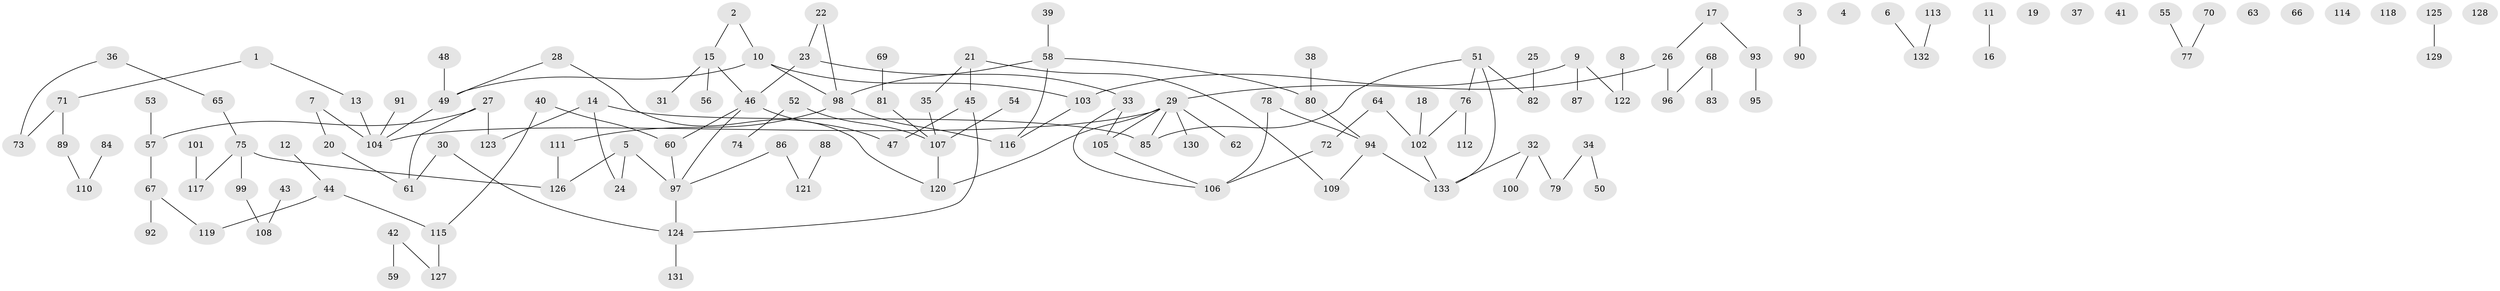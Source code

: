 // coarse degree distribution, {1: 0.30120481927710846, 3: 0.2289156626506024, 2: 0.30120481927710846, 4: 0.0963855421686747, 5: 0.04819277108433735, 6: 0.024096385542168676}
// Generated by graph-tools (version 1.1) at 2025/48/03/04/25 22:48:28]
// undirected, 133 vertices, 138 edges
graph export_dot {
  node [color=gray90,style=filled];
  1;
  2;
  3;
  4;
  5;
  6;
  7;
  8;
  9;
  10;
  11;
  12;
  13;
  14;
  15;
  16;
  17;
  18;
  19;
  20;
  21;
  22;
  23;
  24;
  25;
  26;
  27;
  28;
  29;
  30;
  31;
  32;
  33;
  34;
  35;
  36;
  37;
  38;
  39;
  40;
  41;
  42;
  43;
  44;
  45;
  46;
  47;
  48;
  49;
  50;
  51;
  52;
  53;
  54;
  55;
  56;
  57;
  58;
  59;
  60;
  61;
  62;
  63;
  64;
  65;
  66;
  67;
  68;
  69;
  70;
  71;
  72;
  73;
  74;
  75;
  76;
  77;
  78;
  79;
  80;
  81;
  82;
  83;
  84;
  85;
  86;
  87;
  88;
  89;
  90;
  91;
  92;
  93;
  94;
  95;
  96;
  97;
  98;
  99;
  100;
  101;
  102;
  103;
  104;
  105;
  106;
  107;
  108;
  109;
  110;
  111;
  112;
  113;
  114;
  115;
  116;
  117;
  118;
  119;
  120;
  121;
  122;
  123;
  124;
  125;
  126;
  127;
  128;
  129;
  130;
  131;
  132;
  133;
  1 -- 13;
  1 -- 71;
  2 -- 10;
  2 -- 15;
  3 -- 90;
  5 -- 24;
  5 -- 97;
  5 -- 126;
  6 -- 132;
  7 -- 20;
  7 -- 104;
  8 -- 122;
  9 -- 87;
  9 -- 103;
  9 -- 122;
  10 -- 49;
  10 -- 98;
  10 -- 103;
  11 -- 16;
  12 -- 44;
  13 -- 104;
  14 -- 24;
  14 -- 85;
  14 -- 123;
  15 -- 31;
  15 -- 46;
  15 -- 56;
  17 -- 26;
  17 -- 93;
  18 -- 102;
  20 -- 61;
  21 -- 35;
  21 -- 45;
  21 -- 109;
  22 -- 23;
  22 -- 98;
  23 -- 33;
  23 -- 46;
  25 -- 82;
  26 -- 29;
  26 -- 96;
  27 -- 57;
  27 -- 61;
  27 -- 123;
  28 -- 49;
  28 -- 120;
  29 -- 62;
  29 -- 85;
  29 -- 104;
  29 -- 105;
  29 -- 120;
  29 -- 130;
  30 -- 61;
  30 -- 124;
  32 -- 79;
  32 -- 100;
  32 -- 133;
  33 -- 105;
  33 -- 106;
  34 -- 50;
  34 -- 79;
  35 -- 107;
  36 -- 65;
  36 -- 73;
  38 -- 80;
  39 -- 58;
  40 -- 60;
  40 -- 115;
  42 -- 59;
  42 -- 127;
  43 -- 108;
  44 -- 115;
  44 -- 119;
  45 -- 47;
  45 -- 124;
  46 -- 47;
  46 -- 60;
  46 -- 97;
  48 -- 49;
  49 -- 104;
  51 -- 76;
  51 -- 82;
  51 -- 85;
  51 -- 133;
  52 -- 74;
  52 -- 107;
  53 -- 57;
  54 -- 107;
  55 -- 77;
  57 -- 67;
  58 -- 80;
  58 -- 98;
  58 -- 116;
  60 -- 97;
  64 -- 72;
  64 -- 102;
  65 -- 75;
  67 -- 92;
  67 -- 119;
  68 -- 83;
  68 -- 96;
  69 -- 81;
  70 -- 77;
  71 -- 73;
  71 -- 89;
  72 -- 106;
  75 -- 99;
  75 -- 117;
  75 -- 126;
  76 -- 102;
  76 -- 112;
  78 -- 94;
  78 -- 106;
  80 -- 94;
  81 -- 107;
  84 -- 110;
  86 -- 97;
  86 -- 121;
  88 -- 121;
  89 -- 110;
  91 -- 104;
  93 -- 95;
  94 -- 109;
  94 -- 133;
  97 -- 124;
  98 -- 111;
  98 -- 116;
  99 -- 108;
  101 -- 117;
  102 -- 133;
  103 -- 116;
  105 -- 106;
  107 -- 120;
  111 -- 126;
  113 -- 132;
  115 -- 127;
  124 -- 131;
  125 -- 129;
}

